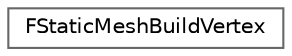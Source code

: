 digraph "Graphical Class Hierarchy"
{
 // INTERACTIVE_SVG=YES
 // LATEX_PDF_SIZE
  bgcolor="transparent";
  edge [fontname=Helvetica,fontsize=10,labelfontname=Helvetica,labelfontsize=10];
  node [fontname=Helvetica,fontsize=10,shape=box,height=0.2,width=0.4];
  rankdir="LR";
  Node0 [id="Node000000",label="FStaticMeshBuildVertex",height=0.2,width=0.4,color="grey40", fillcolor="white", style="filled",URL="$d7/d3a/structFStaticMeshBuildVertex.html",tooltip="The information used to build a static-mesh vertex."];
}
